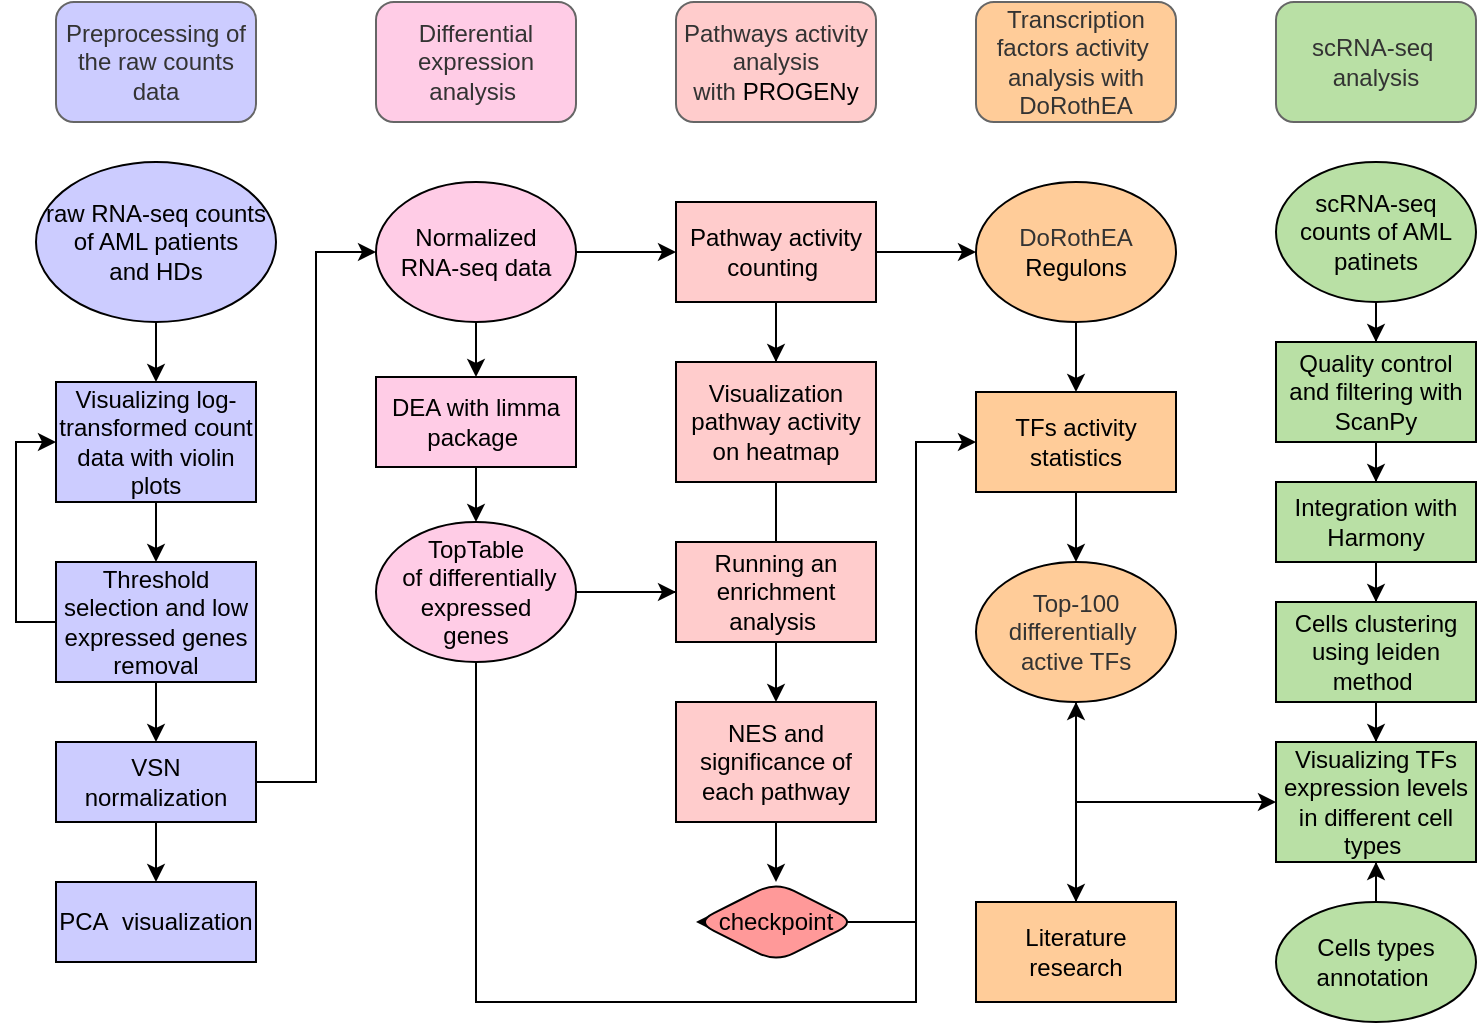 <mxfile version="18.0.8" type="github">
  <diagram id="o6wPQjGqY2JazTJ8GNIp" name="Page-1">
    <mxGraphModel dx="357" dy="540" grid="1" gridSize="10" guides="1" tooltips="1" connect="1" arrows="1" fold="1" page="1" pageScale="1" pageWidth="827" pageHeight="1169" math="0" shadow="0">
      <root>
        <mxCell id="0" />
        <mxCell id="1" parent="0" />
        <mxCell id="ep8b0DQyYozTBDZ_ObIT-1" value="Preprocessing of the raw counts data" style="rounded=1;whiteSpace=wrap;html=1;fillColor=#CCCCFF;strokeColor=#666666;fontColor=#333333;" vertex="1" parent="1">
          <mxGeometry x="140" y="120" width="100" height="60" as="geometry" />
        </mxCell>
        <mxCell id="ep8b0DQyYozTBDZ_ObIT-12" style="edgeStyle=orthogonalEdgeStyle;rounded=0;orthogonalLoop=1;jettySize=auto;html=1;exitX=0;exitY=0.5;exitDx=0;exitDy=0;entryX=0;entryY=0.5;entryDx=0;entryDy=0;" edge="1" parent="1" source="ep8b0DQyYozTBDZ_ObIT-3" target="ep8b0DQyYozTBDZ_ObIT-6">
          <mxGeometry relative="1" as="geometry">
            <Array as="points">
              <mxPoint x="120" y="430" />
              <mxPoint x="120" y="340" />
            </Array>
          </mxGeometry>
        </mxCell>
        <mxCell id="ep8b0DQyYozTBDZ_ObIT-32" value="" style="edgeStyle=orthogonalEdgeStyle;rounded=0;orthogonalLoop=1;jettySize=auto;html=1;" edge="1" parent="1" source="ep8b0DQyYozTBDZ_ObIT-3" target="ep8b0DQyYozTBDZ_ObIT-27">
          <mxGeometry relative="1" as="geometry" />
        </mxCell>
        <mxCell id="ep8b0DQyYozTBDZ_ObIT-3" value="Threshold selection and low expressed genes removal" style="rounded=0;whiteSpace=wrap;html=1;fillColor=#CCCCFF;" vertex="1" parent="1">
          <mxGeometry x="140" y="400" width="100" height="60" as="geometry" />
        </mxCell>
        <mxCell id="ep8b0DQyYozTBDZ_ObIT-5" value="PCA&amp;nbsp; visualization" style="rounded=0;whiteSpace=wrap;html=1;fillColor=#CCCCFF;" vertex="1" parent="1">
          <mxGeometry x="140" y="560" width="100" height="40" as="geometry" />
        </mxCell>
        <mxCell id="ep8b0DQyYozTBDZ_ObIT-11" style="edgeStyle=orthogonalEdgeStyle;rounded=0;orthogonalLoop=1;jettySize=auto;html=1;exitX=0.5;exitY=1;exitDx=0;exitDy=0;entryX=0.5;entryY=0;entryDx=0;entryDy=0;" edge="1" parent="1" source="ep8b0DQyYozTBDZ_ObIT-6" target="ep8b0DQyYozTBDZ_ObIT-3">
          <mxGeometry relative="1" as="geometry" />
        </mxCell>
        <mxCell id="ep8b0DQyYozTBDZ_ObIT-6" value="Visualizing log-transformed count data with violin plots" style="rounded=0;whiteSpace=wrap;html=1;fillColor=#CCCCFF;" vertex="1" parent="1">
          <mxGeometry x="140" y="310" width="100" height="60" as="geometry" />
        </mxCell>
        <mxCell id="ep8b0DQyYozTBDZ_ObIT-39" style="edgeStyle=orthogonalEdgeStyle;rounded=0;orthogonalLoop=1;jettySize=auto;html=1;entryX=0.5;entryY=0;entryDx=0;entryDy=0;" edge="1" parent="1" source="ep8b0DQyYozTBDZ_ObIT-8" target="ep8b0DQyYozTBDZ_ObIT-37">
          <mxGeometry relative="1" as="geometry" />
        </mxCell>
        <mxCell id="ep8b0DQyYozTBDZ_ObIT-8" value="DEA with limma package&amp;nbsp;" style="rounded=0;whiteSpace=wrap;html=1;fillColor=#FFCCE6;" vertex="1" parent="1">
          <mxGeometry x="300" y="307.5" width="100" height="45" as="geometry" />
        </mxCell>
        <mxCell id="ep8b0DQyYozTBDZ_ObIT-17" style="edgeStyle=orthogonalEdgeStyle;rounded=0;orthogonalLoop=1;jettySize=auto;html=1;exitX=0.5;exitY=1;exitDx=0;exitDy=0;entryX=0.5;entryY=0;entryDx=0;entryDy=0;" edge="1" parent="1" source="ep8b0DQyYozTBDZ_ObIT-16" target="ep8b0DQyYozTBDZ_ObIT-6">
          <mxGeometry relative="1" as="geometry" />
        </mxCell>
        <mxCell id="ep8b0DQyYozTBDZ_ObIT-16" value="&lt;span style=&quot;&quot;&gt;raw RNA-seq counts of AML patients &lt;br&gt;and HDs&lt;/span&gt;" style="ellipse;whiteSpace=wrap;html=1;rounded=1;fillColor=#CCCCFF;" vertex="1" parent="1">
          <mxGeometry x="130" y="200" width="120" height="80" as="geometry" />
        </mxCell>
        <mxCell id="ep8b0DQyYozTBDZ_ObIT-38" style="edgeStyle=orthogonalEdgeStyle;rounded=0;orthogonalLoop=1;jettySize=auto;html=1;exitX=0.5;exitY=1;exitDx=0;exitDy=0;entryX=0.5;entryY=0;entryDx=0;entryDy=0;" edge="1" parent="1" source="ep8b0DQyYozTBDZ_ObIT-18" target="ep8b0DQyYozTBDZ_ObIT-8">
          <mxGeometry relative="1" as="geometry" />
        </mxCell>
        <mxCell id="ep8b0DQyYozTBDZ_ObIT-49" style="edgeStyle=orthogonalEdgeStyle;rounded=0;orthogonalLoop=1;jettySize=auto;html=1;entryX=0;entryY=0.5;entryDx=0;entryDy=0;strokeColor=#000000;fillColor=#000000;" edge="1" parent="1" source="ep8b0DQyYozTBDZ_ObIT-18" target="ep8b0DQyYozTBDZ_ObIT-47">
          <mxGeometry relative="1" as="geometry" />
        </mxCell>
        <mxCell id="ep8b0DQyYozTBDZ_ObIT-18" value="Normalized &lt;br&gt;RNA-seq data" style="ellipse;whiteSpace=wrap;html=1;rounded=1;fillColor=#FFCCE6;" vertex="1" parent="1">
          <mxGeometry x="300" y="210" width="100" height="70" as="geometry" />
        </mxCell>
        <mxCell id="ep8b0DQyYozTBDZ_ObIT-23" value="Differential expression analysis&amp;nbsp;" style="rounded=1;whiteSpace=wrap;html=1;fillColor=#FFCCE6;strokeColor=#666666;fontColor=#333333;" vertex="1" parent="1">
          <mxGeometry x="300" y="120" width="100" height="60" as="geometry" />
        </mxCell>
        <mxCell id="ep8b0DQyYozTBDZ_ObIT-34" style="edgeStyle=orthogonalEdgeStyle;rounded=0;orthogonalLoop=1;jettySize=auto;html=1;entryX=0.5;entryY=0;entryDx=0;entryDy=0;" edge="1" parent="1" source="ep8b0DQyYozTBDZ_ObIT-27">
          <mxGeometry relative="1" as="geometry">
            <mxPoint x="190" y="560" as="targetPoint" />
          </mxGeometry>
        </mxCell>
        <mxCell id="ep8b0DQyYozTBDZ_ObIT-36" style="edgeStyle=orthogonalEdgeStyle;rounded=0;orthogonalLoop=1;jettySize=auto;html=1;entryX=0;entryY=0.5;entryDx=0;entryDy=0;" edge="1" parent="1" source="ep8b0DQyYozTBDZ_ObIT-27" target="ep8b0DQyYozTBDZ_ObIT-18">
          <mxGeometry relative="1" as="geometry" />
        </mxCell>
        <mxCell id="ep8b0DQyYozTBDZ_ObIT-27" value="VSN normalization" style="rounded=0;whiteSpace=wrap;html=1;fillColor=#CCCCFF;" vertex="1" parent="1">
          <mxGeometry x="140" y="490" width="100" height="40" as="geometry" />
        </mxCell>
        <mxCell id="ep8b0DQyYozTBDZ_ObIT-89" style="edgeStyle=orthogonalEdgeStyle;rounded=0;orthogonalLoop=1;jettySize=auto;html=1;entryX=0;entryY=0.5;entryDx=0;entryDy=0;strokeColor=#000000;fillColor=#000000;" edge="1" parent="1" source="ep8b0DQyYozTBDZ_ObIT-37" target="ep8b0DQyYozTBDZ_ObIT-51">
          <mxGeometry relative="1" as="geometry" />
        </mxCell>
        <mxCell id="ep8b0DQyYozTBDZ_ObIT-92" style="edgeStyle=orthogonalEdgeStyle;rounded=0;orthogonalLoop=1;jettySize=auto;html=1;strokeColor=#000000;fillColor=#000000;entryX=0;entryY=0.5;entryDx=0;entryDy=0;" edge="1" parent="1" source="ep8b0DQyYozTBDZ_ObIT-37" target="ep8b0DQyYozTBDZ_ObIT-83">
          <mxGeometry relative="1" as="geometry">
            <mxPoint x="350" y="680" as="targetPoint" />
          </mxGeometry>
        </mxCell>
        <mxCell id="ep8b0DQyYozTBDZ_ObIT-97" style="edgeStyle=orthogonalEdgeStyle;rounded=0;orthogonalLoop=1;jettySize=auto;html=1;entryX=0;entryY=0.5;entryDx=0;entryDy=0;strokeColor=#000000;fillColor=#000000;" edge="1" parent="1" source="ep8b0DQyYozTBDZ_ObIT-37" target="ep8b0DQyYozTBDZ_ObIT-91">
          <mxGeometry relative="1" as="geometry">
            <Array as="points">
              <mxPoint x="350" y="620" />
              <mxPoint x="570" y="620" />
              <mxPoint x="570" y="580" />
            </Array>
          </mxGeometry>
        </mxCell>
        <mxCell id="ep8b0DQyYozTBDZ_ObIT-37" value="&lt;span style=&quot;&quot;&gt;TopTable&lt;br&gt;&amp;nbsp;of differentially expressed &lt;br&gt;genes&lt;/span&gt;" style="ellipse;whiteSpace=wrap;html=1;rounded=1;fillColor=#FFCCE6;" vertex="1" parent="1">
          <mxGeometry x="300" y="380" width="100" height="70" as="geometry" />
        </mxCell>
        <mxCell id="ep8b0DQyYozTBDZ_ObIT-116" style="edgeStyle=orthogonalEdgeStyle;rounded=0;orthogonalLoop=1;jettySize=auto;html=1;entryX=0.5;entryY=0;entryDx=0;entryDy=0;strokeColor=#000000;fillColor=#000000;" edge="1" parent="1" source="ep8b0DQyYozTBDZ_ObIT-40" target="ep8b0DQyYozTBDZ_ObIT-109">
          <mxGeometry relative="1" as="geometry" />
        </mxCell>
        <mxCell id="ep8b0DQyYozTBDZ_ObIT-40" value="scRNA-seq counts of AML patinets" style="ellipse;whiteSpace=wrap;html=1;rounded=1;strokeColor=#000000;fillColor=#B9E0A5;" vertex="1" parent="1">
          <mxGeometry x="750" y="200" width="100" height="70" as="geometry" />
        </mxCell>
        <mxCell id="ep8b0DQyYozTBDZ_ObIT-45" value="Pathways activity analysis with&amp;nbsp;&lt;span style=&quot;color: rgb(0, 0, 0);&quot;&gt;PROGENy&lt;/span&gt;" style="rounded=1;whiteSpace=wrap;html=1;fillColor=#FFCCCC;strokeColor=#666666;fontColor=#333333;" vertex="1" parent="1">
          <mxGeometry x="450" y="120" width="100" height="60" as="geometry" />
        </mxCell>
        <mxCell id="ep8b0DQyYozTBDZ_ObIT-57" style="edgeStyle=orthogonalEdgeStyle;rounded=0;orthogonalLoop=1;jettySize=auto;html=1;entryX=0.5;entryY=0;entryDx=0;entryDy=0;strokeColor=#000000;fillColor=#000000;" edge="1" parent="1" source="ep8b0DQyYozTBDZ_ObIT-47" target="ep8b0DQyYozTBDZ_ObIT-56">
          <mxGeometry relative="1" as="geometry" />
        </mxCell>
        <mxCell id="ep8b0DQyYozTBDZ_ObIT-47" value="Pathway activity counting&amp;nbsp;" style="rounded=0;whiteSpace=wrap;html=1;strokeColor=#000000;fillColor=#FFCCCC;" vertex="1" parent="1">
          <mxGeometry x="450" y="220" width="100" height="50" as="geometry" />
        </mxCell>
        <mxCell id="ep8b0DQyYozTBDZ_ObIT-55" style="edgeStyle=orthogonalEdgeStyle;rounded=0;orthogonalLoop=1;jettySize=auto;html=1;exitX=0.5;exitY=1;exitDx=0;exitDy=0;entryX=0.5;entryY=0;entryDx=0;entryDy=0;strokeColor=#000000;fillColor=#000000;entryPerimeter=0;" edge="1" parent="1" source="ep8b0DQyYozTBDZ_ObIT-51" target="ep8b0DQyYozTBDZ_ObIT-70">
          <mxGeometry relative="1" as="geometry">
            <mxPoint x="500" y="485" as="targetPoint" />
          </mxGeometry>
        </mxCell>
        <mxCell id="ep8b0DQyYozTBDZ_ObIT-51" value="Running an enrichment analysis&amp;nbsp;" style="rounded=0;whiteSpace=wrap;html=1;strokeColor=#000000;fillColor=#FFCCCC;" vertex="1" parent="1">
          <mxGeometry x="450" y="390" width="100" height="50" as="geometry" />
        </mxCell>
        <mxCell id="ep8b0DQyYozTBDZ_ObIT-56" value="Visualization pathway activity on heatmap" style="rounded=0;whiteSpace=wrap;html=1;strokeColor=#000000;fillColor=#FFCCCC;" vertex="1" parent="1">
          <mxGeometry x="450" y="300" width="100" height="60" as="geometry" />
        </mxCell>
        <mxCell id="ep8b0DQyYozTBDZ_ObIT-62" value="Transcription factors activity&amp;nbsp; analysis with DoRothEA" style="rounded=1;whiteSpace=wrap;html=1;fillColor=#FFCC99;strokeColor=#666666;fontColor=#333333;" vertex="1" parent="1">
          <mxGeometry x="600" y="120" width="100" height="60" as="geometry" />
        </mxCell>
        <mxCell id="ep8b0DQyYozTBDZ_ObIT-100" style="edgeStyle=orthogonalEdgeStyle;rounded=0;orthogonalLoop=1;jettySize=auto;html=1;strokeColor=#000000;fillColor=#000000;" edge="1" parent="1" source="ep8b0DQyYozTBDZ_ObIT-65">
          <mxGeometry relative="1" as="geometry">
            <mxPoint x="650" y="400" as="targetPoint" />
          </mxGeometry>
        </mxCell>
        <mxCell id="ep8b0DQyYozTBDZ_ObIT-65" value="TFs activity statistics" style="rounded=0;whiteSpace=wrap;html=1;strokeColor=#000000;fillColor=#FFCC99;" vertex="1" parent="1">
          <mxGeometry x="600" y="315" width="100" height="50" as="geometry" />
        </mxCell>
        <mxCell id="ep8b0DQyYozTBDZ_ObIT-72" style="edgeStyle=orthogonalEdgeStyle;rounded=0;orthogonalLoop=1;jettySize=auto;html=1;strokeColor=#000000;fillColor=#000000;" edge="1" parent="1" source="ep8b0DQyYozTBDZ_ObIT-70">
          <mxGeometry relative="1" as="geometry">
            <mxPoint x="500" y="560" as="targetPoint" />
          </mxGeometry>
        </mxCell>
        <mxCell id="ep8b0DQyYozTBDZ_ObIT-70" value="NES and significance of each pathway" style="rounded=0;whiteSpace=wrap;html=1;strokeColor=#000000;fillColor=#FFCCCC;" vertex="1" parent="1">
          <mxGeometry x="450" y="470" width="100" height="60" as="geometry" />
        </mxCell>
        <mxCell id="ep8b0DQyYozTBDZ_ObIT-84" style="edgeStyle=orthogonalEdgeStyle;rounded=0;orthogonalLoop=1;jettySize=auto;html=1;entryX=0.5;entryY=0;entryDx=0;entryDy=0;strokeColor=#000000;fillColor=#000000;" edge="1" parent="1" source="ep8b0DQyYozTBDZ_ObIT-83" target="ep8b0DQyYozTBDZ_ObIT-65">
          <mxGeometry relative="1" as="geometry" />
        </mxCell>
        <mxCell id="ep8b0DQyYozTBDZ_ObIT-83" value="&lt;span style=&quot;color: rgb(51, 51, 51);&quot;&gt;DoRothEA&lt;br&gt;&lt;/span&gt;Regulons" style="ellipse;whiteSpace=wrap;html=1;rounded=1;fillColor=#FFCC99;" vertex="1" parent="1">
          <mxGeometry x="600" y="210" width="100" height="70" as="geometry" />
        </mxCell>
        <mxCell id="ep8b0DQyYozTBDZ_ObIT-88" style="edgeStyle=orthogonalEdgeStyle;rounded=0;orthogonalLoop=1;jettySize=auto;html=1;exitX=0.5;exitY=1;exitDx=0;exitDy=0;strokeColor=#000000;fillColor=#000000;" edge="1" parent="1" source="ep8b0DQyYozTBDZ_ObIT-51" target="ep8b0DQyYozTBDZ_ObIT-51">
          <mxGeometry relative="1" as="geometry" />
        </mxCell>
        <mxCell id="ep8b0DQyYozTBDZ_ObIT-95" style="edgeStyle=orthogonalEdgeStyle;rounded=0;orthogonalLoop=1;jettySize=auto;html=1;entryX=0;entryY=0.5;entryDx=0;entryDy=0;strokeColor=#000000;fillColor=#000000;exitX=1;exitY=0.5;exitDx=0;exitDy=0;" edge="1" parent="1" source="ep8b0DQyYozTBDZ_ObIT-91" target="ep8b0DQyYozTBDZ_ObIT-65">
          <mxGeometry relative="1" as="geometry">
            <Array as="points">
              <mxPoint x="570" y="580" />
              <mxPoint x="570" y="340" />
            </Array>
          </mxGeometry>
        </mxCell>
        <mxCell id="ep8b0DQyYozTBDZ_ObIT-96" style="edgeStyle=orthogonalEdgeStyle;rounded=0;orthogonalLoop=1;jettySize=auto;html=1;exitX=1;exitY=0.5;exitDx=0;exitDy=0;strokeColor=#000000;fillColor=#000000;" edge="1" parent="1" source="ep8b0DQyYozTBDZ_ObIT-91">
          <mxGeometry relative="1" as="geometry">
            <mxPoint x="540" y="580" as="targetPoint" />
          </mxGeometry>
        </mxCell>
        <mxCell id="ep8b0DQyYozTBDZ_ObIT-91" value="checkpoint" style="rhombus;whiteSpace=wrap;html=1;rounded=1;shadow=0;strokeColor=#000000;fillColor=#FF9999;" vertex="1" parent="1">
          <mxGeometry x="460" y="560" width="80" height="40" as="geometry" />
        </mxCell>
        <mxCell id="ep8b0DQyYozTBDZ_ObIT-99" value="scRNA-seq&amp;nbsp;&lt;br&gt;analysis" style="rounded=1;whiteSpace=wrap;html=1;fillColor=#B9E0A5;strokeColor=#666666;fontColor=#333333;" vertex="1" parent="1">
          <mxGeometry x="750" y="120" width="100" height="60" as="geometry" />
        </mxCell>
        <mxCell id="ep8b0DQyYozTBDZ_ObIT-123" style="edgeStyle=orthogonalEdgeStyle;rounded=0;orthogonalLoop=1;jettySize=auto;html=1;entryX=0;entryY=0.5;entryDx=0;entryDy=0;strokeColor=#000000;fillColor=#000000;" edge="1" parent="1" source="ep8b0DQyYozTBDZ_ObIT-101" target="ep8b0DQyYozTBDZ_ObIT-120">
          <mxGeometry relative="1" as="geometry">
            <Array as="points">
              <mxPoint x="650" y="520" />
            </Array>
          </mxGeometry>
        </mxCell>
        <mxCell id="ep8b0DQyYozTBDZ_ObIT-127" style="edgeStyle=orthogonalEdgeStyle;rounded=0;orthogonalLoop=1;jettySize=auto;html=1;entryX=0.5;entryY=0;entryDx=0;entryDy=0;strokeColor=#000000;fillColor=#000000;" edge="1" parent="1" source="ep8b0DQyYozTBDZ_ObIT-101" target="ep8b0DQyYozTBDZ_ObIT-125">
          <mxGeometry relative="1" as="geometry" />
        </mxCell>
        <mxCell id="ep8b0DQyYozTBDZ_ObIT-101" value="&lt;font color=&quot;#333333&quot;&gt;Top-100 differentially&amp;nbsp; active TFs&lt;/font&gt;" style="ellipse;whiteSpace=wrap;html=1;rounded=1;fillColor=#FFCC99;" vertex="1" parent="1">
          <mxGeometry x="600" y="400" width="100" height="70" as="geometry" />
        </mxCell>
        <mxCell id="ep8b0DQyYozTBDZ_ObIT-117" style="edgeStyle=orthogonalEdgeStyle;rounded=0;orthogonalLoop=1;jettySize=auto;html=1;entryX=0.5;entryY=0;entryDx=0;entryDy=0;strokeColor=#000000;fillColor=#000000;" edge="1" parent="1" source="ep8b0DQyYozTBDZ_ObIT-109" target="ep8b0DQyYozTBDZ_ObIT-111">
          <mxGeometry relative="1" as="geometry" />
        </mxCell>
        <mxCell id="ep8b0DQyYozTBDZ_ObIT-109" value="Quality control and filtering with ScanPy" style="rounded=0;whiteSpace=wrap;html=1;strokeColor=#000000;fillColor=#B9E0A5;" vertex="1" parent="1">
          <mxGeometry x="750" y="290" width="100" height="50" as="geometry" />
        </mxCell>
        <mxCell id="ep8b0DQyYozTBDZ_ObIT-118" style="edgeStyle=orthogonalEdgeStyle;rounded=0;orthogonalLoop=1;jettySize=auto;html=1;entryX=0.5;entryY=0;entryDx=0;entryDy=0;strokeColor=#000000;fillColor=#000000;" edge="1" parent="1" source="ep8b0DQyYozTBDZ_ObIT-111" target="ep8b0DQyYozTBDZ_ObIT-112">
          <mxGeometry relative="1" as="geometry" />
        </mxCell>
        <mxCell id="ep8b0DQyYozTBDZ_ObIT-111" value="Integration with Harmony" style="rounded=0;whiteSpace=wrap;html=1;strokeColor=#000000;fillColor=#B9E0A5;" vertex="1" parent="1">
          <mxGeometry x="750" y="360" width="100" height="40" as="geometry" />
        </mxCell>
        <mxCell id="ep8b0DQyYozTBDZ_ObIT-121" style="edgeStyle=orthogonalEdgeStyle;rounded=0;orthogonalLoop=1;jettySize=auto;html=1;entryX=0.5;entryY=0;entryDx=0;entryDy=0;strokeColor=#000000;fillColor=#000000;" edge="1" parent="1" source="ep8b0DQyYozTBDZ_ObIT-112" target="ep8b0DQyYozTBDZ_ObIT-120">
          <mxGeometry relative="1" as="geometry" />
        </mxCell>
        <mxCell id="ep8b0DQyYozTBDZ_ObIT-112" value="Cells clustering using leiden method&amp;nbsp;" style="rounded=0;whiteSpace=wrap;html=1;strokeColor=#000000;fillColor=#B9E0A5;" vertex="1" parent="1">
          <mxGeometry x="750" y="420" width="100" height="50" as="geometry" />
        </mxCell>
        <mxCell id="ep8b0DQyYozTBDZ_ObIT-122" style="edgeStyle=orthogonalEdgeStyle;rounded=0;orthogonalLoop=1;jettySize=auto;html=1;entryX=0.5;entryY=1;entryDx=0;entryDy=0;strokeColor=#000000;fillColor=#000000;" edge="1" parent="1" source="ep8b0DQyYozTBDZ_ObIT-113" target="ep8b0DQyYozTBDZ_ObIT-120">
          <mxGeometry relative="1" as="geometry" />
        </mxCell>
        <mxCell id="ep8b0DQyYozTBDZ_ObIT-113" value="Cells types annotation&amp;nbsp;" style="ellipse;whiteSpace=wrap;html=1;rounded=1;strokeColor=#000000;fillColor=#B9E0A5;" vertex="1" parent="1">
          <mxGeometry x="750" y="570" width="100" height="60" as="geometry" />
        </mxCell>
        <mxCell id="ep8b0DQyYozTBDZ_ObIT-120" value="Visualizing TFs expression levels in different cell types&amp;nbsp;" style="rounded=0;whiteSpace=wrap;html=1;strokeColor=#000000;fillColor=#B9E0A5;" vertex="1" parent="1">
          <mxGeometry x="750" y="490" width="100" height="60" as="geometry" />
        </mxCell>
        <mxCell id="ep8b0DQyYozTBDZ_ObIT-128" value="" style="edgeStyle=orthogonalEdgeStyle;rounded=0;orthogonalLoop=1;jettySize=auto;html=1;strokeColor=#000000;fillColor=#000000;" edge="1" parent="1" source="ep8b0DQyYozTBDZ_ObIT-125" target="ep8b0DQyYozTBDZ_ObIT-101">
          <mxGeometry relative="1" as="geometry" />
        </mxCell>
        <mxCell id="ep8b0DQyYozTBDZ_ObIT-125" value="Literature research" style="rounded=0;whiteSpace=wrap;html=1;strokeColor=#000000;fillColor=#FFCC99;" vertex="1" parent="1">
          <mxGeometry x="600" y="570" width="100" height="50" as="geometry" />
        </mxCell>
      </root>
    </mxGraphModel>
  </diagram>
</mxfile>
